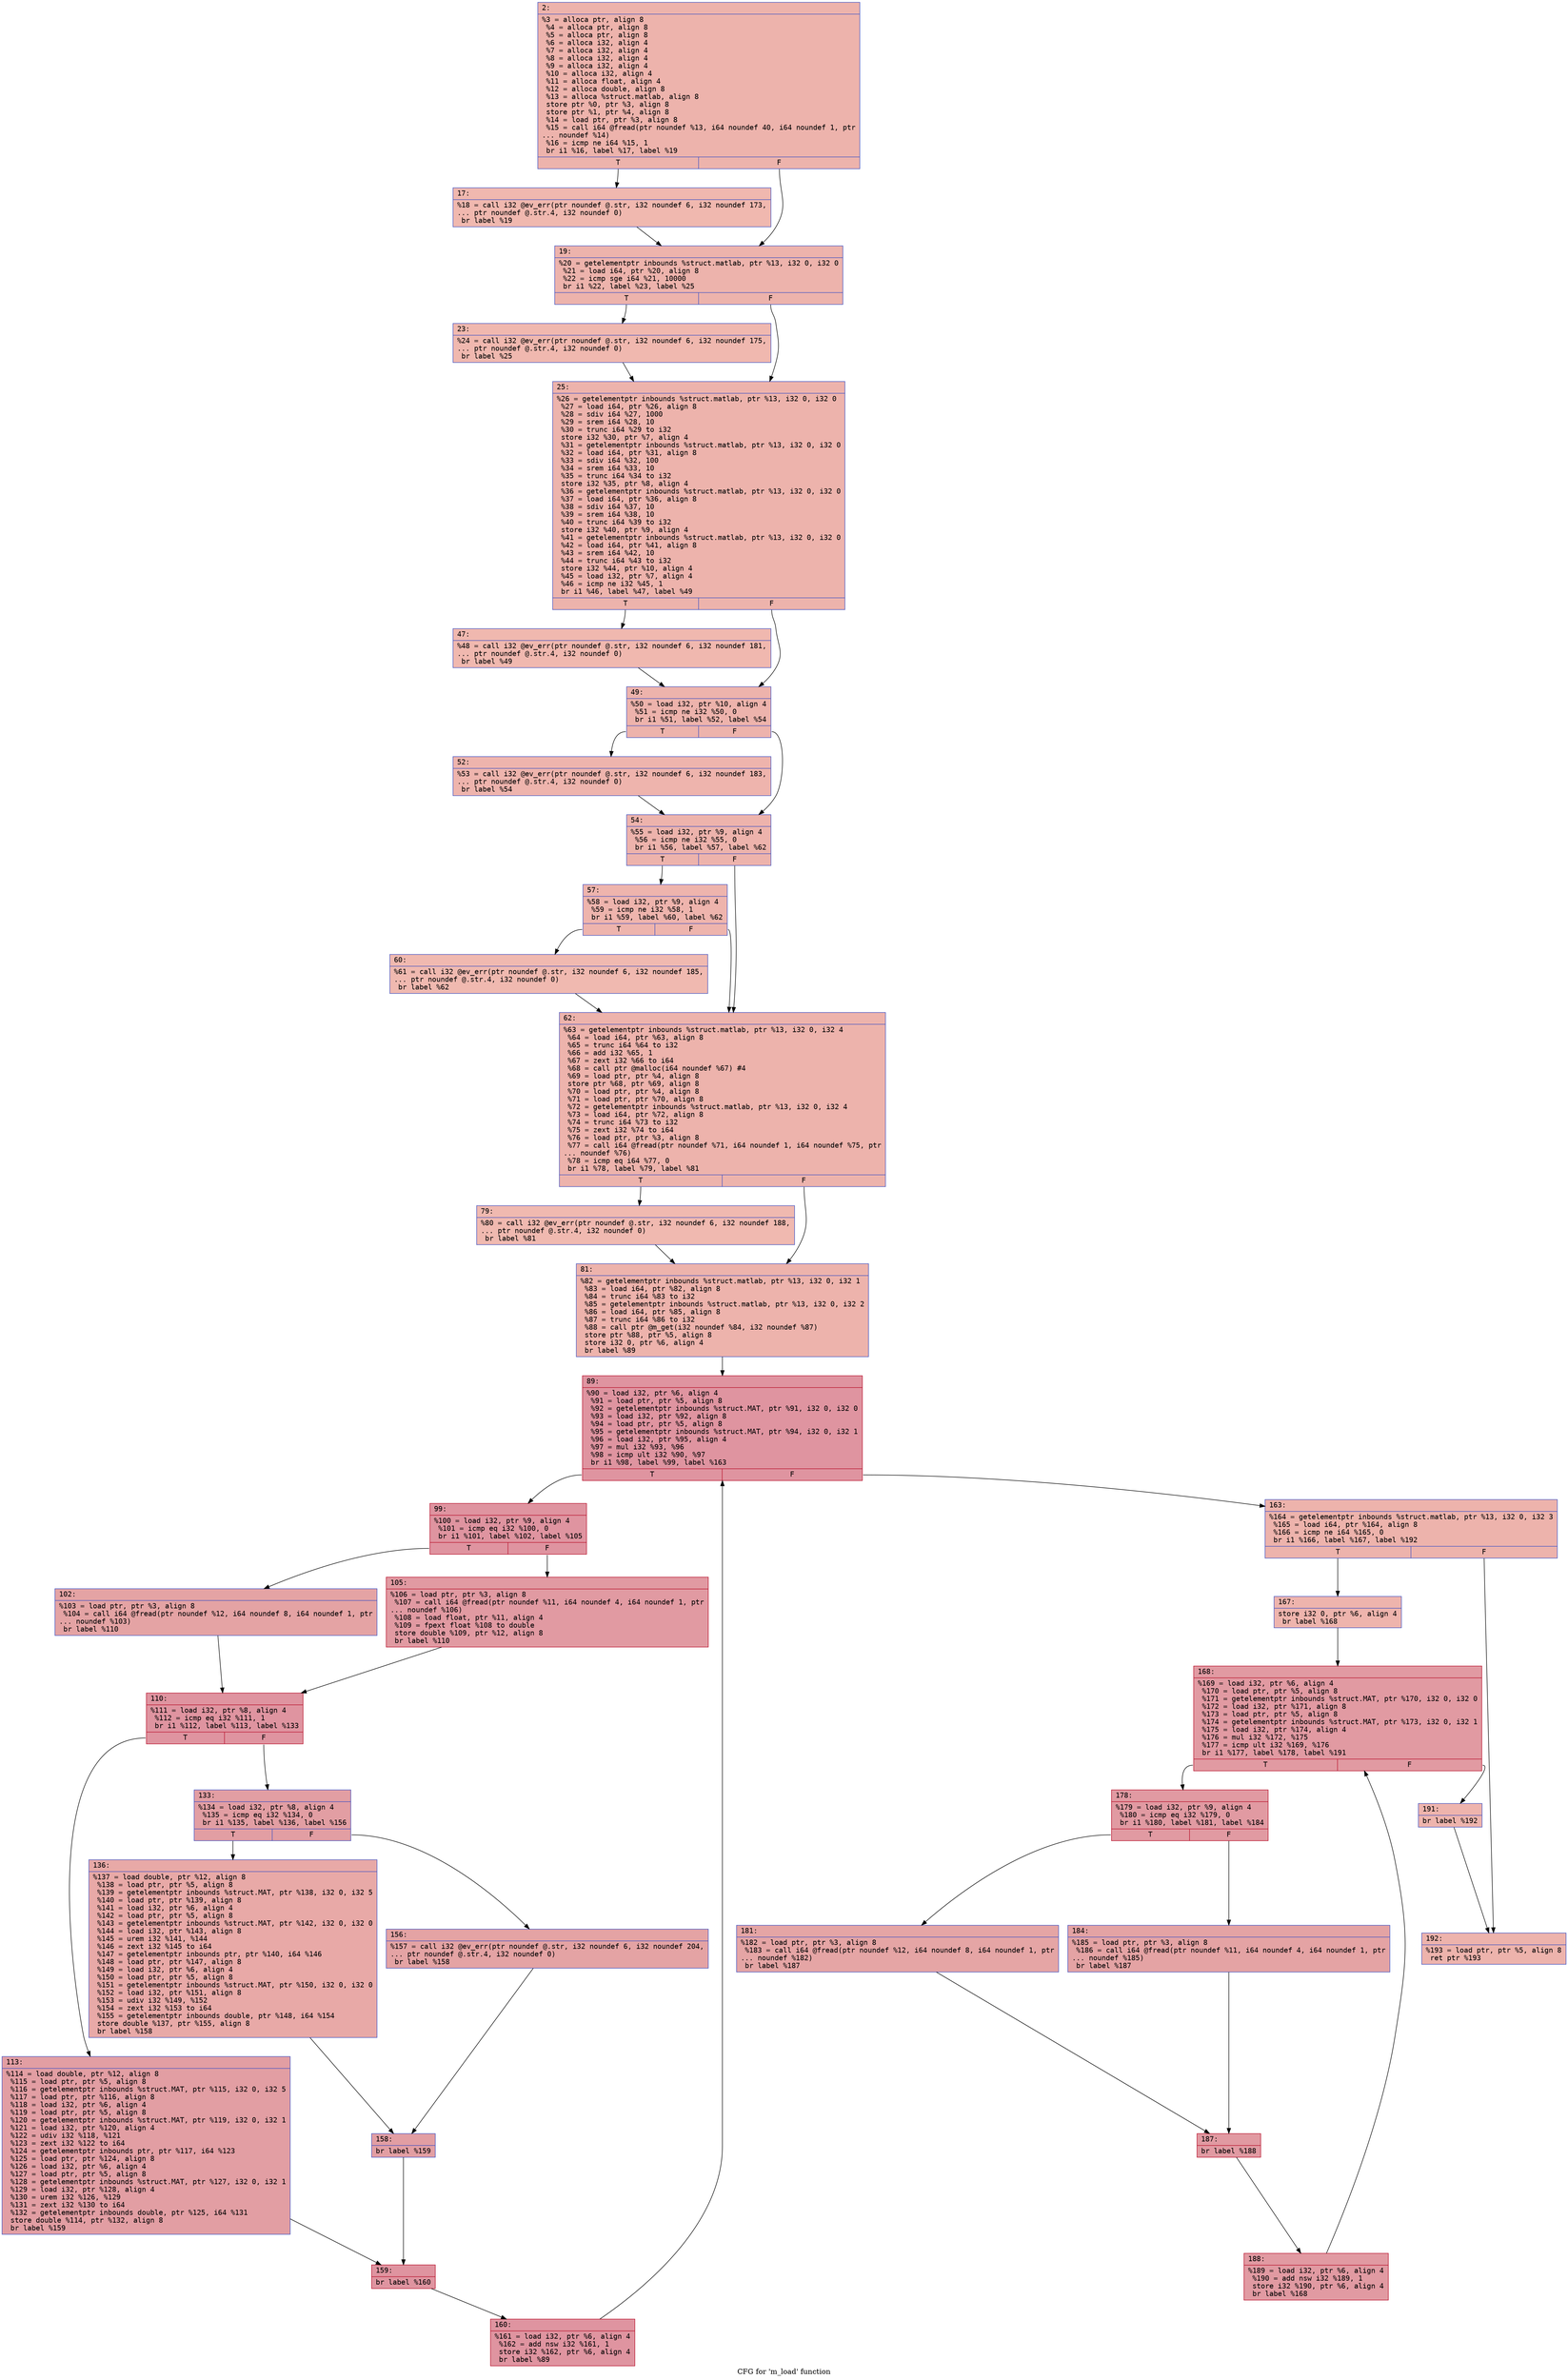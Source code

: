 digraph "CFG for 'm_load' function" {
	label="CFG for 'm_load' function";

	Node0x6000017baa80 [shape=record,color="#3d50c3ff", style=filled, fillcolor="#d6524470" fontname="Courier",label="{2:\l|  %3 = alloca ptr, align 8\l  %4 = alloca ptr, align 8\l  %5 = alloca ptr, align 8\l  %6 = alloca i32, align 4\l  %7 = alloca i32, align 4\l  %8 = alloca i32, align 4\l  %9 = alloca i32, align 4\l  %10 = alloca i32, align 4\l  %11 = alloca float, align 4\l  %12 = alloca double, align 8\l  %13 = alloca %struct.matlab, align 8\l  store ptr %0, ptr %3, align 8\l  store ptr %1, ptr %4, align 8\l  %14 = load ptr, ptr %3, align 8\l  %15 = call i64 @fread(ptr noundef %13, i64 noundef 40, i64 noundef 1, ptr\l... noundef %14)\l  %16 = icmp ne i64 %15, 1\l  br i1 %16, label %17, label %19\l|{<s0>T|<s1>F}}"];
	Node0x6000017baa80:s0 -> Node0x6000017baad0[tooltip="2 -> 17\nProbability 50.00%" ];
	Node0x6000017baa80:s1 -> Node0x6000017bab20[tooltip="2 -> 19\nProbability 50.00%" ];
	Node0x6000017baad0 [shape=record,color="#3d50c3ff", style=filled, fillcolor="#dc5d4a70" fontname="Courier",label="{17:\l|  %18 = call i32 @ev_err(ptr noundef @.str, i32 noundef 6, i32 noundef 173,\l... ptr noundef @.str.4, i32 noundef 0)\l  br label %19\l}"];
	Node0x6000017baad0 -> Node0x6000017bab20[tooltip="17 -> 19\nProbability 100.00%" ];
	Node0x6000017bab20 [shape=record,color="#3d50c3ff", style=filled, fillcolor="#d6524470" fontname="Courier",label="{19:\l|  %20 = getelementptr inbounds %struct.matlab, ptr %13, i32 0, i32 0\l  %21 = load i64, ptr %20, align 8\l  %22 = icmp sge i64 %21, 10000\l  br i1 %22, label %23, label %25\l|{<s0>T|<s1>F}}"];
	Node0x6000017bab20:s0 -> Node0x6000017bab70[tooltip="19 -> 23\nProbability 50.00%" ];
	Node0x6000017bab20:s1 -> Node0x6000017babc0[tooltip="19 -> 25\nProbability 50.00%" ];
	Node0x6000017bab70 [shape=record,color="#3d50c3ff", style=filled, fillcolor="#dc5d4a70" fontname="Courier",label="{23:\l|  %24 = call i32 @ev_err(ptr noundef @.str, i32 noundef 6, i32 noundef 175,\l... ptr noundef @.str.4, i32 noundef 0)\l  br label %25\l}"];
	Node0x6000017bab70 -> Node0x6000017babc0[tooltip="23 -> 25\nProbability 100.00%" ];
	Node0x6000017babc0 [shape=record,color="#3d50c3ff", style=filled, fillcolor="#d6524470" fontname="Courier",label="{25:\l|  %26 = getelementptr inbounds %struct.matlab, ptr %13, i32 0, i32 0\l  %27 = load i64, ptr %26, align 8\l  %28 = sdiv i64 %27, 1000\l  %29 = srem i64 %28, 10\l  %30 = trunc i64 %29 to i32\l  store i32 %30, ptr %7, align 4\l  %31 = getelementptr inbounds %struct.matlab, ptr %13, i32 0, i32 0\l  %32 = load i64, ptr %31, align 8\l  %33 = sdiv i64 %32, 100\l  %34 = srem i64 %33, 10\l  %35 = trunc i64 %34 to i32\l  store i32 %35, ptr %8, align 4\l  %36 = getelementptr inbounds %struct.matlab, ptr %13, i32 0, i32 0\l  %37 = load i64, ptr %36, align 8\l  %38 = sdiv i64 %37, 10\l  %39 = srem i64 %38, 10\l  %40 = trunc i64 %39 to i32\l  store i32 %40, ptr %9, align 4\l  %41 = getelementptr inbounds %struct.matlab, ptr %13, i32 0, i32 0\l  %42 = load i64, ptr %41, align 8\l  %43 = srem i64 %42, 10\l  %44 = trunc i64 %43 to i32\l  store i32 %44, ptr %10, align 4\l  %45 = load i32, ptr %7, align 4\l  %46 = icmp ne i32 %45, 1\l  br i1 %46, label %47, label %49\l|{<s0>T|<s1>F}}"];
	Node0x6000017babc0:s0 -> Node0x6000017bac10[tooltip="25 -> 47\nProbability 50.00%" ];
	Node0x6000017babc0:s1 -> Node0x6000017bac60[tooltip="25 -> 49\nProbability 50.00%" ];
	Node0x6000017bac10 [shape=record,color="#3d50c3ff", style=filled, fillcolor="#dc5d4a70" fontname="Courier",label="{47:\l|  %48 = call i32 @ev_err(ptr noundef @.str, i32 noundef 6, i32 noundef 181,\l... ptr noundef @.str.4, i32 noundef 0)\l  br label %49\l}"];
	Node0x6000017bac10 -> Node0x6000017bac60[tooltip="47 -> 49\nProbability 100.00%" ];
	Node0x6000017bac60 [shape=record,color="#3d50c3ff", style=filled, fillcolor="#d6524470" fontname="Courier",label="{49:\l|  %50 = load i32, ptr %10, align 4\l  %51 = icmp ne i32 %50, 0\l  br i1 %51, label %52, label %54\l|{<s0>T|<s1>F}}"];
	Node0x6000017bac60:s0 -> Node0x6000017bacb0[tooltip="49 -> 52\nProbability 62.50%" ];
	Node0x6000017bac60:s1 -> Node0x6000017bad00[tooltip="49 -> 54\nProbability 37.50%" ];
	Node0x6000017bacb0 [shape=record,color="#3d50c3ff", style=filled, fillcolor="#d8564670" fontname="Courier",label="{52:\l|  %53 = call i32 @ev_err(ptr noundef @.str, i32 noundef 6, i32 noundef 183,\l... ptr noundef @.str.4, i32 noundef 0)\l  br label %54\l}"];
	Node0x6000017bacb0 -> Node0x6000017bad00[tooltip="52 -> 54\nProbability 100.00%" ];
	Node0x6000017bad00 [shape=record,color="#3d50c3ff", style=filled, fillcolor="#d6524470" fontname="Courier",label="{54:\l|  %55 = load i32, ptr %9, align 4\l  %56 = icmp ne i32 %55, 0\l  br i1 %56, label %57, label %62\l|{<s0>T|<s1>F}}"];
	Node0x6000017bad00:s0 -> Node0x6000017bad50[tooltip="54 -> 57\nProbability 62.50%" ];
	Node0x6000017bad00:s1 -> Node0x6000017badf0[tooltip="54 -> 62\nProbability 37.50%" ];
	Node0x6000017bad50 [shape=record,color="#3d50c3ff", style=filled, fillcolor="#d8564670" fontname="Courier",label="{57:\l|  %58 = load i32, ptr %9, align 4\l  %59 = icmp ne i32 %58, 1\l  br i1 %59, label %60, label %62\l|{<s0>T|<s1>F}}"];
	Node0x6000017bad50:s0 -> Node0x6000017bada0[tooltip="57 -> 60\nProbability 50.00%" ];
	Node0x6000017bad50:s1 -> Node0x6000017badf0[tooltip="57 -> 62\nProbability 50.00%" ];
	Node0x6000017bada0 [shape=record,color="#3d50c3ff", style=filled, fillcolor="#de614d70" fontname="Courier",label="{60:\l|  %61 = call i32 @ev_err(ptr noundef @.str, i32 noundef 6, i32 noundef 185,\l... ptr noundef @.str.4, i32 noundef 0)\l  br label %62\l}"];
	Node0x6000017bada0 -> Node0x6000017badf0[tooltip="60 -> 62\nProbability 100.00%" ];
	Node0x6000017badf0 [shape=record,color="#3d50c3ff", style=filled, fillcolor="#d6524470" fontname="Courier",label="{62:\l|  %63 = getelementptr inbounds %struct.matlab, ptr %13, i32 0, i32 4\l  %64 = load i64, ptr %63, align 8\l  %65 = trunc i64 %64 to i32\l  %66 = add i32 %65, 1\l  %67 = zext i32 %66 to i64\l  %68 = call ptr @malloc(i64 noundef %67) #4\l  %69 = load ptr, ptr %4, align 8\l  store ptr %68, ptr %69, align 8\l  %70 = load ptr, ptr %4, align 8\l  %71 = load ptr, ptr %70, align 8\l  %72 = getelementptr inbounds %struct.matlab, ptr %13, i32 0, i32 4\l  %73 = load i64, ptr %72, align 8\l  %74 = trunc i64 %73 to i32\l  %75 = zext i32 %74 to i64\l  %76 = load ptr, ptr %3, align 8\l  %77 = call i64 @fread(ptr noundef %71, i64 noundef 1, i64 noundef %75, ptr\l... noundef %76)\l  %78 = icmp eq i64 %77, 0\l  br i1 %78, label %79, label %81\l|{<s0>T|<s1>F}}"];
	Node0x6000017badf0:s0 -> Node0x6000017bae40[tooltip="62 -> 79\nProbability 37.50%" ];
	Node0x6000017badf0:s1 -> Node0x6000017bae90[tooltip="62 -> 81\nProbability 62.50%" ];
	Node0x6000017bae40 [shape=record,color="#3d50c3ff", style=filled, fillcolor="#de614d70" fontname="Courier",label="{79:\l|  %80 = call i32 @ev_err(ptr noundef @.str, i32 noundef 6, i32 noundef 188,\l... ptr noundef @.str.4, i32 noundef 0)\l  br label %81\l}"];
	Node0x6000017bae40 -> Node0x6000017bae90[tooltip="79 -> 81\nProbability 100.00%" ];
	Node0x6000017bae90 [shape=record,color="#3d50c3ff", style=filled, fillcolor="#d6524470" fontname="Courier",label="{81:\l|  %82 = getelementptr inbounds %struct.matlab, ptr %13, i32 0, i32 1\l  %83 = load i64, ptr %82, align 8\l  %84 = trunc i64 %83 to i32\l  %85 = getelementptr inbounds %struct.matlab, ptr %13, i32 0, i32 2\l  %86 = load i64, ptr %85, align 8\l  %87 = trunc i64 %86 to i32\l  %88 = call ptr @m_get(i32 noundef %84, i32 noundef %87)\l  store ptr %88, ptr %5, align 8\l  store i32 0, ptr %6, align 4\l  br label %89\l}"];
	Node0x6000017bae90 -> Node0x6000017baee0[tooltip="81 -> 89\nProbability 100.00%" ];
	Node0x6000017baee0 [shape=record,color="#b70d28ff", style=filled, fillcolor="#b70d2870" fontname="Courier",label="{89:\l|  %90 = load i32, ptr %6, align 4\l  %91 = load ptr, ptr %5, align 8\l  %92 = getelementptr inbounds %struct.MAT, ptr %91, i32 0, i32 0\l  %93 = load i32, ptr %92, align 8\l  %94 = load ptr, ptr %5, align 8\l  %95 = getelementptr inbounds %struct.MAT, ptr %94, i32 0, i32 1\l  %96 = load i32, ptr %95, align 4\l  %97 = mul i32 %93, %96\l  %98 = icmp ult i32 %90, %97\l  br i1 %98, label %99, label %163\l|{<s0>T|<s1>F}}"];
	Node0x6000017baee0:s0 -> Node0x6000017baf30[tooltip="89 -> 99\nProbability 96.88%" ];
	Node0x6000017baee0:s1 -> Node0x6000017bb2a0[tooltip="89 -> 163\nProbability 3.12%" ];
	Node0x6000017baf30 [shape=record,color="#b70d28ff", style=filled, fillcolor="#b70d2870" fontname="Courier",label="{99:\l|  %100 = load i32, ptr %9, align 4\l  %101 = icmp eq i32 %100, 0\l  br i1 %101, label %102, label %105\l|{<s0>T|<s1>F}}"];
	Node0x6000017baf30:s0 -> Node0x6000017baf80[tooltip="99 -> 102\nProbability 37.50%" ];
	Node0x6000017baf30:s1 -> Node0x6000017bafd0[tooltip="99 -> 105\nProbability 62.50%" ];
	Node0x6000017baf80 [shape=record,color="#3d50c3ff", style=filled, fillcolor="#c32e3170" fontname="Courier",label="{102:\l|  %103 = load ptr, ptr %3, align 8\l  %104 = call i64 @fread(ptr noundef %12, i64 noundef 8, i64 noundef 1, ptr\l... noundef %103)\l  br label %110\l}"];
	Node0x6000017baf80 -> Node0x6000017bb020[tooltip="102 -> 110\nProbability 100.00%" ];
	Node0x6000017bafd0 [shape=record,color="#b70d28ff", style=filled, fillcolor="#bb1b2c70" fontname="Courier",label="{105:\l|  %106 = load ptr, ptr %3, align 8\l  %107 = call i64 @fread(ptr noundef %11, i64 noundef 4, i64 noundef 1, ptr\l... noundef %106)\l  %108 = load float, ptr %11, align 4\l  %109 = fpext float %108 to double\l  store double %109, ptr %12, align 8\l  br label %110\l}"];
	Node0x6000017bafd0 -> Node0x6000017bb020[tooltip="105 -> 110\nProbability 100.00%" ];
	Node0x6000017bb020 [shape=record,color="#b70d28ff", style=filled, fillcolor="#b70d2870" fontname="Courier",label="{110:\l|  %111 = load i32, ptr %8, align 4\l  %112 = icmp eq i32 %111, 1\l  br i1 %112, label %113, label %133\l|{<s0>T|<s1>F}}"];
	Node0x6000017bb020:s0 -> Node0x6000017bb070[tooltip="110 -> 113\nProbability 50.00%" ];
	Node0x6000017bb020:s1 -> Node0x6000017bb0c0[tooltip="110 -> 133\nProbability 50.00%" ];
	Node0x6000017bb070 [shape=record,color="#3d50c3ff", style=filled, fillcolor="#be242e70" fontname="Courier",label="{113:\l|  %114 = load double, ptr %12, align 8\l  %115 = load ptr, ptr %5, align 8\l  %116 = getelementptr inbounds %struct.MAT, ptr %115, i32 0, i32 5\l  %117 = load ptr, ptr %116, align 8\l  %118 = load i32, ptr %6, align 4\l  %119 = load ptr, ptr %5, align 8\l  %120 = getelementptr inbounds %struct.MAT, ptr %119, i32 0, i32 1\l  %121 = load i32, ptr %120, align 4\l  %122 = udiv i32 %118, %121\l  %123 = zext i32 %122 to i64\l  %124 = getelementptr inbounds ptr, ptr %117, i64 %123\l  %125 = load ptr, ptr %124, align 8\l  %126 = load i32, ptr %6, align 4\l  %127 = load ptr, ptr %5, align 8\l  %128 = getelementptr inbounds %struct.MAT, ptr %127, i32 0, i32 1\l  %129 = load i32, ptr %128, align 4\l  %130 = urem i32 %126, %129\l  %131 = zext i32 %130 to i64\l  %132 = getelementptr inbounds double, ptr %125, i64 %131\l  store double %114, ptr %132, align 8\l  br label %159\l}"];
	Node0x6000017bb070 -> Node0x6000017bb200[tooltip="113 -> 159\nProbability 100.00%" ];
	Node0x6000017bb0c0 [shape=record,color="#3d50c3ff", style=filled, fillcolor="#be242e70" fontname="Courier",label="{133:\l|  %134 = load i32, ptr %8, align 4\l  %135 = icmp eq i32 %134, 0\l  br i1 %135, label %136, label %156\l|{<s0>T|<s1>F}}"];
	Node0x6000017bb0c0:s0 -> Node0x6000017bb110[tooltip="133 -> 136\nProbability 37.50%" ];
	Node0x6000017bb0c0:s1 -> Node0x6000017bb160[tooltip="133 -> 156\nProbability 62.50%" ];
	Node0x6000017bb110 [shape=record,color="#3d50c3ff", style=filled, fillcolor="#ca3b3770" fontname="Courier",label="{136:\l|  %137 = load double, ptr %12, align 8\l  %138 = load ptr, ptr %5, align 8\l  %139 = getelementptr inbounds %struct.MAT, ptr %138, i32 0, i32 5\l  %140 = load ptr, ptr %139, align 8\l  %141 = load i32, ptr %6, align 4\l  %142 = load ptr, ptr %5, align 8\l  %143 = getelementptr inbounds %struct.MAT, ptr %142, i32 0, i32 0\l  %144 = load i32, ptr %143, align 8\l  %145 = urem i32 %141, %144\l  %146 = zext i32 %145 to i64\l  %147 = getelementptr inbounds ptr, ptr %140, i64 %146\l  %148 = load ptr, ptr %147, align 8\l  %149 = load i32, ptr %6, align 4\l  %150 = load ptr, ptr %5, align 8\l  %151 = getelementptr inbounds %struct.MAT, ptr %150, i32 0, i32 0\l  %152 = load i32, ptr %151, align 8\l  %153 = udiv i32 %149, %152\l  %154 = zext i32 %153 to i64\l  %155 = getelementptr inbounds double, ptr %148, i64 %154\l  store double %137, ptr %155, align 8\l  br label %158\l}"];
	Node0x6000017bb110 -> Node0x6000017bb1b0[tooltip="136 -> 158\nProbability 100.00%" ];
	Node0x6000017bb160 [shape=record,color="#3d50c3ff", style=filled, fillcolor="#c32e3170" fontname="Courier",label="{156:\l|  %157 = call i32 @ev_err(ptr noundef @.str, i32 noundef 6, i32 noundef 204,\l... ptr noundef @.str.4, i32 noundef 0)\l  br label %158\l}"];
	Node0x6000017bb160 -> Node0x6000017bb1b0[tooltip="156 -> 158\nProbability 100.00%" ];
	Node0x6000017bb1b0 [shape=record,color="#3d50c3ff", style=filled, fillcolor="#be242e70" fontname="Courier",label="{158:\l|  br label %159\l}"];
	Node0x6000017bb1b0 -> Node0x6000017bb200[tooltip="158 -> 159\nProbability 100.00%" ];
	Node0x6000017bb200 [shape=record,color="#b70d28ff", style=filled, fillcolor="#b70d2870" fontname="Courier",label="{159:\l|  br label %160\l}"];
	Node0x6000017bb200 -> Node0x6000017bb250[tooltip="159 -> 160\nProbability 100.00%" ];
	Node0x6000017bb250 [shape=record,color="#b70d28ff", style=filled, fillcolor="#b70d2870" fontname="Courier",label="{160:\l|  %161 = load i32, ptr %6, align 4\l  %162 = add nsw i32 %161, 1\l  store i32 %162, ptr %6, align 4\l  br label %89\l}"];
	Node0x6000017bb250 -> Node0x6000017baee0[tooltip="160 -> 89\nProbability 100.00%" ];
	Node0x6000017bb2a0 [shape=record,color="#3d50c3ff", style=filled, fillcolor="#d6524470" fontname="Courier",label="{163:\l|  %164 = getelementptr inbounds %struct.matlab, ptr %13, i32 0, i32 3\l  %165 = load i64, ptr %164, align 8\l  %166 = icmp ne i64 %165, 0\l  br i1 %166, label %167, label %192\l|{<s0>T|<s1>F}}"];
	Node0x6000017bb2a0:s0 -> Node0x6000017bb2f0[tooltip="163 -> 167\nProbability 62.50%" ];
	Node0x6000017bb2a0:s1 -> Node0x6000017bb570[tooltip="163 -> 192\nProbability 37.50%" ];
	Node0x6000017bb2f0 [shape=record,color="#3d50c3ff", style=filled, fillcolor="#d8564670" fontname="Courier",label="{167:\l|  store i32 0, ptr %6, align 4\l  br label %168\l}"];
	Node0x6000017bb2f0 -> Node0x6000017bb340[tooltip="167 -> 168\nProbability 100.00%" ];
	Node0x6000017bb340 [shape=record,color="#b70d28ff", style=filled, fillcolor="#bb1b2c70" fontname="Courier",label="{168:\l|  %169 = load i32, ptr %6, align 4\l  %170 = load ptr, ptr %5, align 8\l  %171 = getelementptr inbounds %struct.MAT, ptr %170, i32 0, i32 0\l  %172 = load i32, ptr %171, align 8\l  %173 = load ptr, ptr %5, align 8\l  %174 = getelementptr inbounds %struct.MAT, ptr %173, i32 0, i32 1\l  %175 = load i32, ptr %174, align 4\l  %176 = mul i32 %172, %175\l  %177 = icmp ult i32 %169, %176\l  br i1 %177, label %178, label %191\l|{<s0>T|<s1>F}}"];
	Node0x6000017bb340:s0 -> Node0x6000017bb390[tooltip="168 -> 178\nProbability 96.88%" ];
	Node0x6000017bb340:s1 -> Node0x6000017bb520[tooltip="168 -> 191\nProbability 3.12%" ];
	Node0x6000017bb390 [shape=record,color="#b70d28ff", style=filled, fillcolor="#bb1b2c70" fontname="Courier",label="{178:\l|  %179 = load i32, ptr %9, align 4\l  %180 = icmp eq i32 %179, 0\l  br i1 %180, label %181, label %184\l|{<s0>T|<s1>F}}"];
	Node0x6000017bb390:s0 -> Node0x6000017bb3e0[tooltip="178 -> 181\nProbability 37.50%" ];
	Node0x6000017bb390:s1 -> Node0x6000017bb430[tooltip="178 -> 184\nProbability 62.50%" ];
	Node0x6000017bb3e0 [shape=record,color="#3d50c3ff", style=filled, fillcolor="#c5333470" fontname="Courier",label="{181:\l|  %182 = load ptr, ptr %3, align 8\l  %183 = call i64 @fread(ptr noundef %12, i64 noundef 8, i64 noundef 1, ptr\l... noundef %182)\l  br label %187\l}"];
	Node0x6000017bb3e0 -> Node0x6000017bb480[tooltip="181 -> 187\nProbability 100.00%" ];
	Node0x6000017bb430 [shape=record,color="#3d50c3ff", style=filled, fillcolor="#c32e3170" fontname="Courier",label="{184:\l|  %185 = load ptr, ptr %3, align 8\l  %186 = call i64 @fread(ptr noundef %11, i64 noundef 4, i64 noundef 1, ptr\l... noundef %185)\l  br label %187\l}"];
	Node0x6000017bb430 -> Node0x6000017bb480[tooltip="184 -> 187\nProbability 100.00%" ];
	Node0x6000017bb480 [shape=record,color="#b70d28ff", style=filled, fillcolor="#bb1b2c70" fontname="Courier",label="{187:\l|  br label %188\l}"];
	Node0x6000017bb480 -> Node0x6000017bb4d0[tooltip="187 -> 188\nProbability 100.00%" ];
	Node0x6000017bb4d0 [shape=record,color="#b70d28ff", style=filled, fillcolor="#bb1b2c70" fontname="Courier",label="{188:\l|  %189 = load i32, ptr %6, align 4\l  %190 = add nsw i32 %189, 1\l  store i32 %190, ptr %6, align 4\l  br label %168\l}"];
	Node0x6000017bb4d0 -> Node0x6000017bb340[tooltip="188 -> 168\nProbability 100.00%" ];
	Node0x6000017bb520 [shape=record,color="#3d50c3ff", style=filled, fillcolor="#d8564670" fontname="Courier",label="{191:\l|  br label %192\l}"];
	Node0x6000017bb520 -> Node0x6000017bb570[tooltip="191 -> 192\nProbability 100.00%" ];
	Node0x6000017bb570 [shape=record,color="#3d50c3ff", style=filled, fillcolor="#d6524470" fontname="Courier",label="{192:\l|  %193 = load ptr, ptr %5, align 8\l  ret ptr %193\l}"];
}

